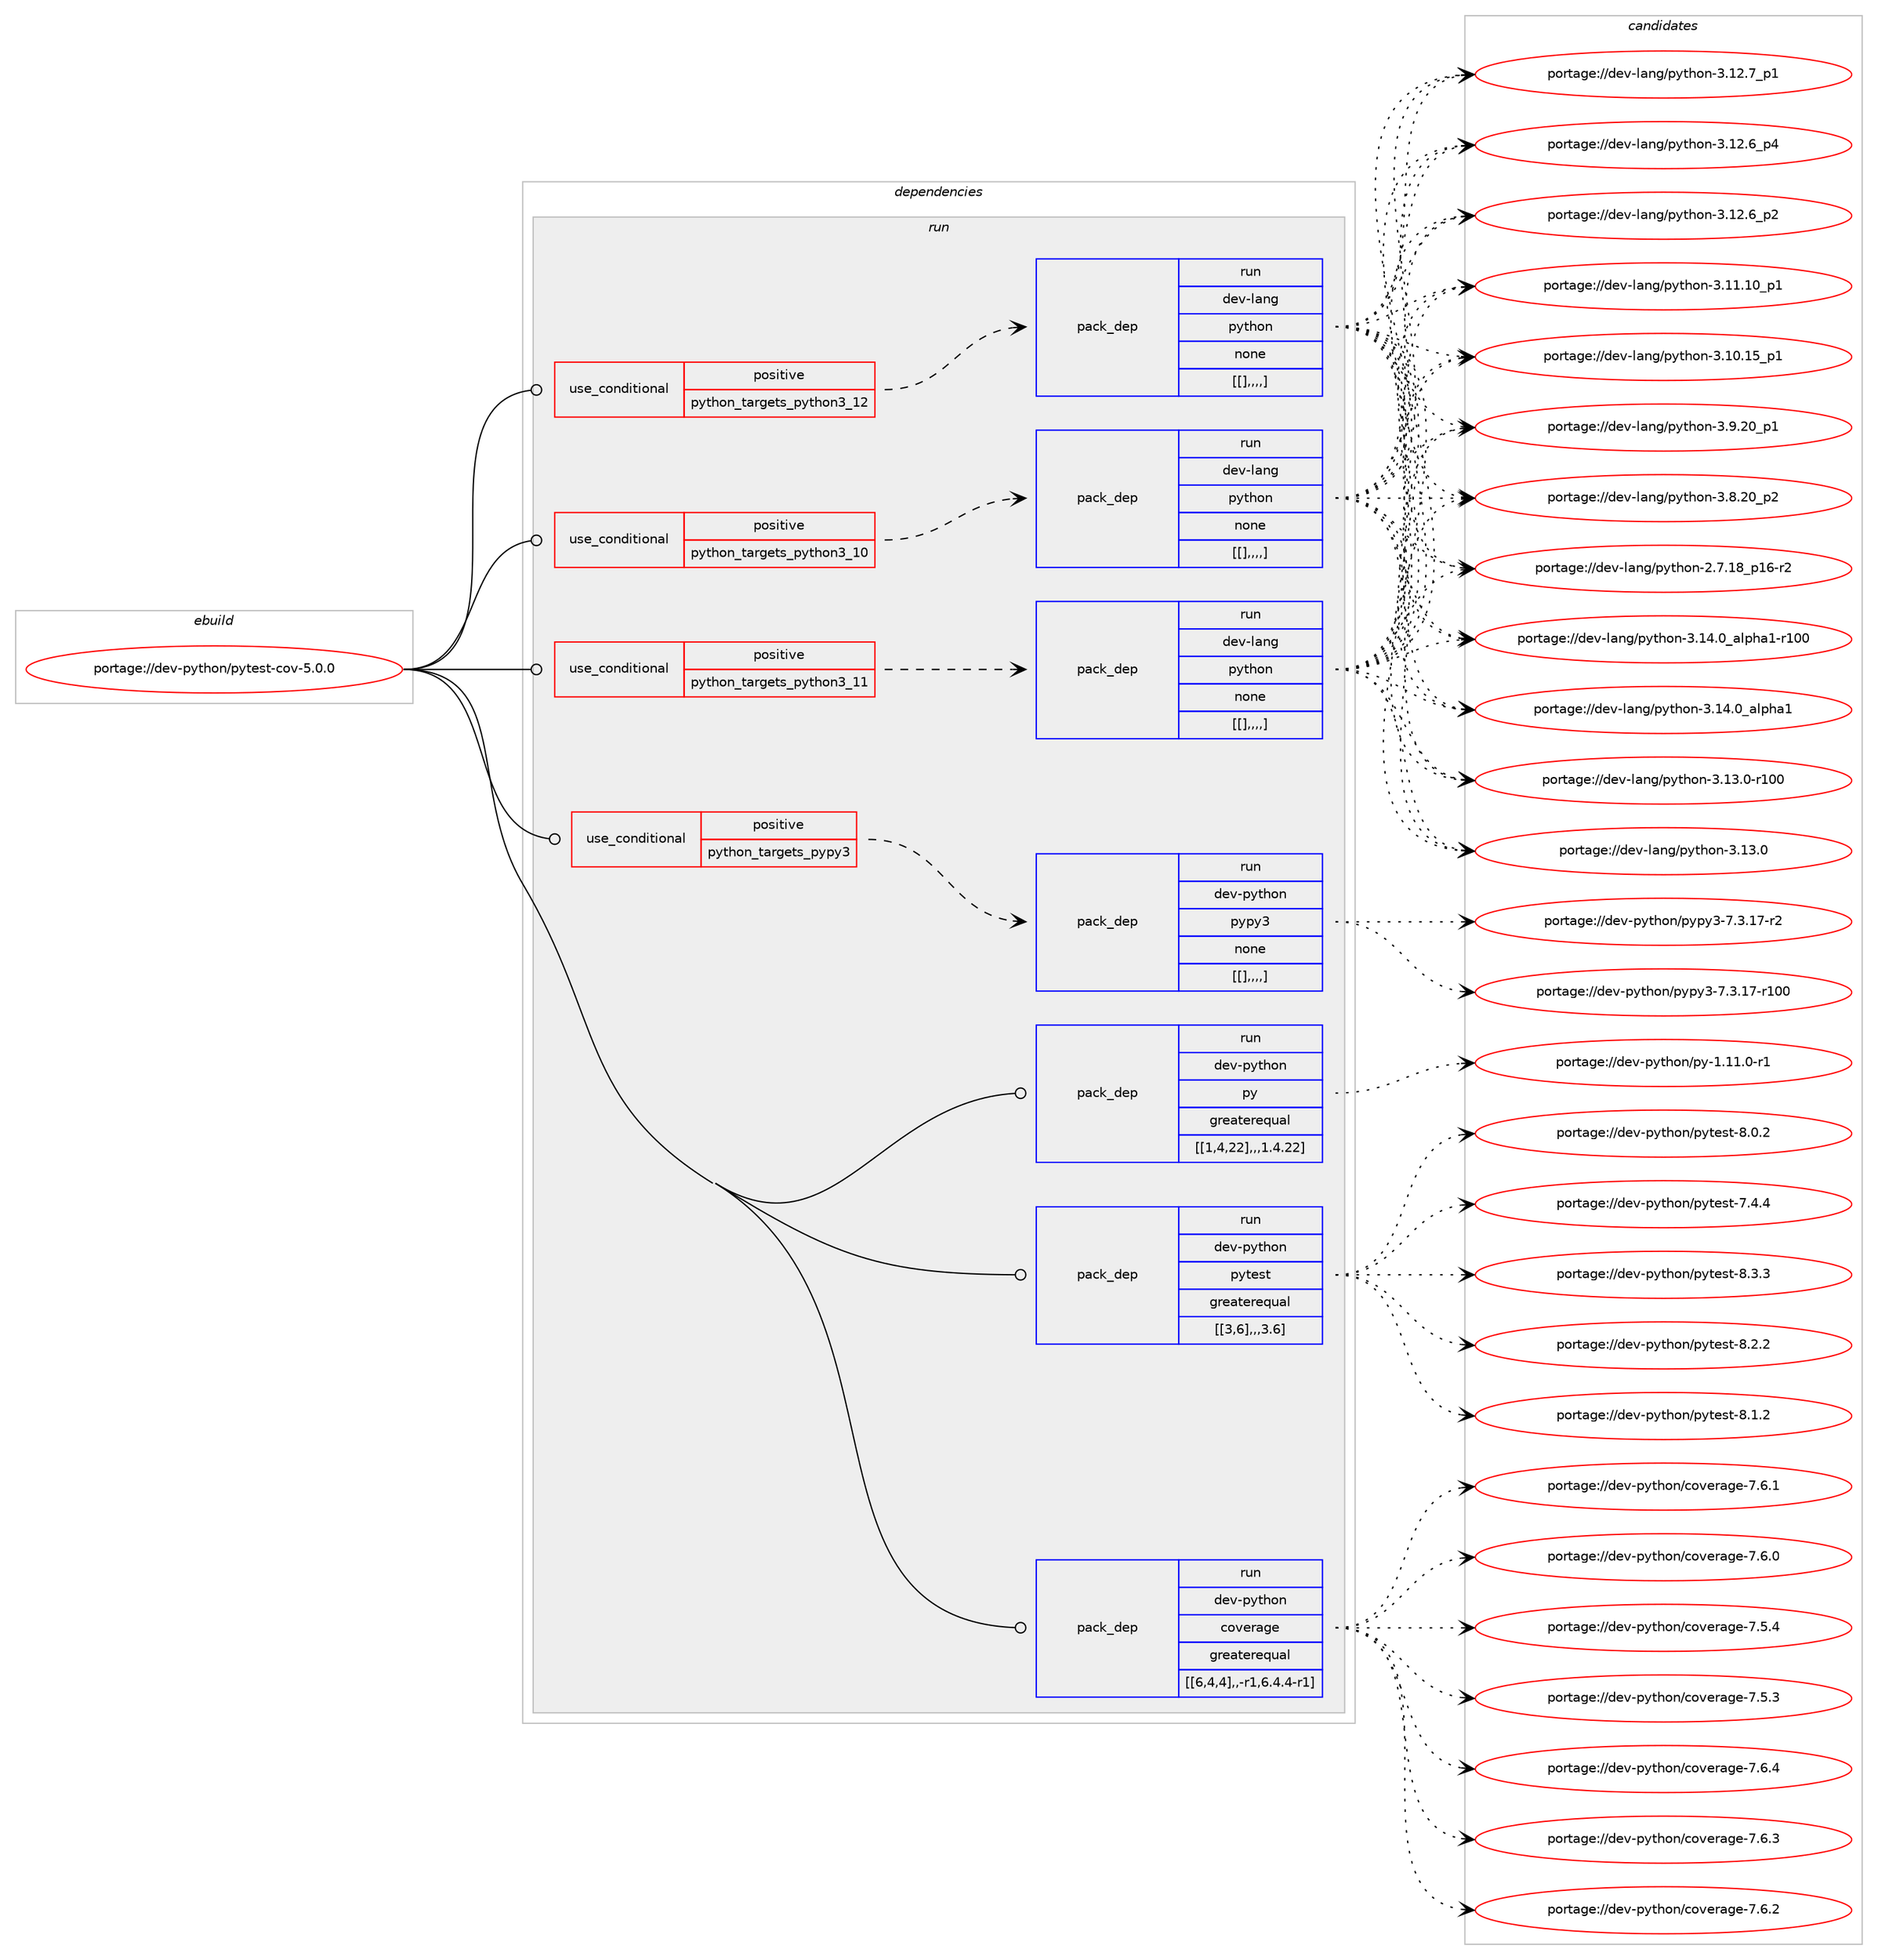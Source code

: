 digraph prolog {

# *************
# Graph options
# *************

newrank=true;
concentrate=true;
compound=true;
graph [rankdir=LR,fontname=Helvetica,fontsize=10,ranksep=1.5];#, ranksep=2.5, nodesep=0.2];
edge  [arrowhead=vee];
node  [fontname=Helvetica,fontsize=10];

# **********
# The ebuild
# **********

subgraph cluster_leftcol {
color=gray;
label=<<i>ebuild</i>>;
id [label="portage://dev-python/pytest-cov-5.0.0", color=red, width=4, href="../dev-python/pytest-cov-5.0.0.svg"];
}

# ****************
# The dependencies
# ****************

subgraph cluster_midcol {
color=gray;
label=<<i>dependencies</i>>;
subgraph cluster_compile {
fillcolor="#eeeeee";
style=filled;
label=<<i>compile</i>>;
}
subgraph cluster_compileandrun {
fillcolor="#eeeeee";
style=filled;
label=<<i>compile and run</i>>;
}
subgraph cluster_run {
fillcolor="#eeeeee";
style=filled;
label=<<i>run</i>>;
subgraph cond40408 {
dependency165296 [label=<<TABLE BORDER="0" CELLBORDER="1" CELLSPACING="0" CELLPADDING="4"><TR><TD ROWSPAN="3" CELLPADDING="10">use_conditional</TD></TR><TR><TD>positive</TD></TR><TR><TD>python_targets_pypy3</TD></TR></TABLE>>, shape=none, color=red];
subgraph pack123564 {
dependency165298 [label=<<TABLE BORDER="0" CELLBORDER="1" CELLSPACING="0" CELLPADDING="4" WIDTH="220"><TR><TD ROWSPAN="6" CELLPADDING="30">pack_dep</TD></TR><TR><TD WIDTH="110">run</TD></TR><TR><TD>dev-python</TD></TR><TR><TD>pypy3</TD></TR><TR><TD>none</TD></TR><TR><TD>[[],,,,]</TD></TR></TABLE>>, shape=none, color=blue];
}
dependency165296:e -> dependency165298:w [weight=20,style="dashed",arrowhead="vee"];
}
id:e -> dependency165296:w [weight=20,style="solid",arrowhead="odot"];
subgraph cond40411 {
dependency165352 [label=<<TABLE BORDER="0" CELLBORDER="1" CELLSPACING="0" CELLPADDING="4"><TR><TD ROWSPAN="3" CELLPADDING="10">use_conditional</TD></TR><TR><TD>positive</TD></TR><TR><TD>python_targets_python3_10</TD></TR></TABLE>>, shape=none, color=red];
subgraph pack123593 {
dependency165369 [label=<<TABLE BORDER="0" CELLBORDER="1" CELLSPACING="0" CELLPADDING="4" WIDTH="220"><TR><TD ROWSPAN="6" CELLPADDING="30">pack_dep</TD></TR><TR><TD WIDTH="110">run</TD></TR><TR><TD>dev-lang</TD></TR><TR><TD>python</TD></TR><TR><TD>none</TD></TR><TR><TD>[[],,,,]</TD></TR></TABLE>>, shape=none, color=blue];
}
dependency165352:e -> dependency165369:w [weight=20,style="dashed",arrowhead="vee"];
}
id:e -> dependency165352:w [weight=20,style="solid",arrowhead="odot"];
subgraph cond40437 {
dependency165385 [label=<<TABLE BORDER="0" CELLBORDER="1" CELLSPACING="0" CELLPADDING="4"><TR><TD ROWSPAN="3" CELLPADDING="10">use_conditional</TD></TR><TR><TD>positive</TD></TR><TR><TD>python_targets_python3_11</TD></TR></TABLE>>, shape=none, color=red];
subgraph pack123614 {
dependency165405 [label=<<TABLE BORDER="0" CELLBORDER="1" CELLSPACING="0" CELLPADDING="4" WIDTH="220"><TR><TD ROWSPAN="6" CELLPADDING="30">pack_dep</TD></TR><TR><TD WIDTH="110">run</TD></TR><TR><TD>dev-lang</TD></TR><TR><TD>python</TD></TR><TR><TD>none</TD></TR><TR><TD>[[],,,,]</TD></TR></TABLE>>, shape=none, color=blue];
}
dependency165385:e -> dependency165405:w [weight=20,style="dashed",arrowhead="vee"];
}
id:e -> dependency165385:w [weight=20,style="solid",arrowhead="odot"];
subgraph cond40461 {
dependency165425 [label=<<TABLE BORDER="0" CELLBORDER="1" CELLSPACING="0" CELLPADDING="4"><TR><TD ROWSPAN="3" CELLPADDING="10">use_conditional</TD></TR><TR><TD>positive</TD></TR><TR><TD>python_targets_python3_12</TD></TR></TABLE>>, shape=none, color=red];
subgraph pack123647 {
dependency165473 [label=<<TABLE BORDER="0" CELLBORDER="1" CELLSPACING="0" CELLPADDING="4" WIDTH="220"><TR><TD ROWSPAN="6" CELLPADDING="30">pack_dep</TD></TR><TR><TD WIDTH="110">run</TD></TR><TR><TD>dev-lang</TD></TR><TR><TD>python</TD></TR><TR><TD>none</TD></TR><TR><TD>[[],,,,]</TD></TR></TABLE>>, shape=none, color=blue];
}
dependency165425:e -> dependency165473:w [weight=20,style="dashed",arrowhead="vee"];
}
id:e -> dependency165425:w [weight=20,style="solid",arrowhead="odot"];
subgraph pack123688 {
dependency165553 [label=<<TABLE BORDER="0" CELLBORDER="1" CELLSPACING="0" CELLPADDING="4" WIDTH="220"><TR><TD ROWSPAN="6" CELLPADDING="30">pack_dep</TD></TR><TR><TD WIDTH="110">run</TD></TR><TR><TD>dev-python</TD></TR><TR><TD>coverage</TD></TR><TR><TD>greaterequal</TD></TR><TR><TD>[[6,4,4],,-r1,6.4.4-r1]</TD></TR></TABLE>>, shape=none, color=blue];
}
id:e -> dependency165553:w [weight=20,style="solid",arrowhead="odot"];
subgraph pack123716 {
dependency165579 [label=<<TABLE BORDER="0" CELLBORDER="1" CELLSPACING="0" CELLPADDING="4" WIDTH="220"><TR><TD ROWSPAN="6" CELLPADDING="30">pack_dep</TD></TR><TR><TD WIDTH="110">run</TD></TR><TR><TD>dev-python</TD></TR><TR><TD>py</TD></TR><TR><TD>greaterequal</TD></TR><TR><TD>[[1,4,22],,,1.4.22]</TD></TR></TABLE>>, shape=none, color=blue];
}
id:e -> dependency165579:w [weight=20,style="solid",arrowhead="odot"];
subgraph pack123728 {
dependency165586 [label=<<TABLE BORDER="0" CELLBORDER="1" CELLSPACING="0" CELLPADDING="4" WIDTH="220"><TR><TD ROWSPAN="6" CELLPADDING="30">pack_dep</TD></TR><TR><TD WIDTH="110">run</TD></TR><TR><TD>dev-python</TD></TR><TR><TD>pytest</TD></TR><TR><TD>greaterequal</TD></TR><TR><TD>[[3,6],,,3.6]</TD></TR></TABLE>>, shape=none, color=blue];
}
id:e -> dependency165586:w [weight=20,style="solid",arrowhead="odot"];
}
}

# **************
# The candidates
# **************

subgraph cluster_choices {
rank=same;
color=gray;
label=<<i>candidates</i>>;

subgraph choice123452 {
color=black;
nodesep=1;
choice100101118451121211161041111104711212111212151455546514649554511450 [label="portage://dev-python/pypy3-7.3.17-r2", color=red, width=4,href="../dev-python/pypy3-7.3.17-r2.svg"];
choice1001011184511212111610411111047112121112121514555465146495545114494848 [label="portage://dev-python/pypy3-7.3.17-r100", color=red, width=4,href="../dev-python/pypy3-7.3.17-r100.svg"];
dependency165298:e -> choice100101118451121211161041111104711212111212151455546514649554511450:w [style=dotted,weight="100"];
dependency165298:e -> choice1001011184511212111610411111047112121112121514555465146495545114494848:w [style=dotted,weight="100"];
}
subgraph choice123492 {
color=black;
nodesep=1;
choice100101118451089711010347112121116104111110455146495246489597108112104974945114494848 [label="portage://dev-lang/python-3.14.0_alpha1-r100", color=red, width=4,href="../dev-lang/python-3.14.0_alpha1-r100.svg"];
choice1001011184510897110103471121211161041111104551464952464895971081121049749 [label="portage://dev-lang/python-3.14.0_alpha1", color=red, width=4,href="../dev-lang/python-3.14.0_alpha1.svg"];
choice1001011184510897110103471121211161041111104551464951464845114494848 [label="portage://dev-lang/python-3.13.0-r100", color=red, width=4,href="../dev-lang/python-3.13.0-r100.svg"];
choice10010111845108971101034711212111610411111045514649514648 [label="portage://dev-lang/python-3.13.0", color=red, width=4,href="../dev-lang/python-3.13.0.svg"];
choice100101118451089711010347112121116104111110455146495046559511249 [label="portage://dev-lang/python-3.12.7_p1", color=red, width=4,href="../dev-lang/python-3.12.7_p1.svg"];
choice100101118451089711010347112121116104111110455146495046549511252 [label="portage://dev-lang/python-3.12.6_p4", color=red, width=4,href="../dev-lang/python-3.12.6_p4.svg"];
choice100101118451089711010347112121116104111110455146495046549511250 [label="portage://dev-lang/python-3.12.6_p2", color=red, width=4,href="../dev-lang/python-3.12.6_p2.svg"];
choice10010111845108971101034711212111610411111045514649494649489511249 [label="portage://dev-lang/python-3.11.10_p1", color=red, width=4,href="../dev-lang/python-3.11.10_p1.svg"];
choice10010111845108971101034711212111610411111045514649484649539511249 [label="portage://dev-lang/python-3.10.15_p1", color=red, width=4,href="../dev-lang/python-3.10.15_p1.svg"];
choice100101118451089711010347112121116104111110455146574650489511249 [label="portage://dev-lang/python-3.9.20_p1", color=red, width=4,href="../dev-lang/python-3.9.20_p1.svg"];
choice100101118451089711010347112121116104111110455146564650489511250 [label="portage://dev-lang/python-3.8.20_p2", color=red, width=4,href="../dev-lang/python-3.8.20_p2.svg"];
choice100101118451089711010347112121116104111110455046554649569511249544511450 [label="portage://dev-lang/python-2.7.18_p16-r2", color=red, width=4,href="../dev-lang/python-2.7.18_p16-r2.svg"];
dependency165369:e -> choice100101118451089711010347112121116104111110455146495246489597108112104974945114494848:w [style=dotted,weight="100"];
dependency165369:e -> choice1001011184510897110103471121211161041111104551464952464895971081121049749:w [style=dotted,weight="100"];
dependency165369:e -> choice1001011184510897110103471121211161041111104551464951464845114494848:w [style=dotted,weight="100"];
dependency165369:e -> choice10010111845108971101034711212111610411111045514649514648:w [style=dotted,weight="100"];
dependency165369:e -> choice100101118451089711010347112121116104111110455146495046559511249:w [style=dotted,weight="100"];
dependency165369:e -> choice100101118451089711010347112121116104111110455146495046549511252:w [style=dotted,weight="100"];
dependency165369:e -> choice100101118451089711010347112121116104111110455146495046549511250:w [style=dotted,weight="100"];
dependency165369:e -> choice10010111845108971101034711212111610411111045514649494649489511249:w [style=dotted,weight="100"];
dependency165369:e -> choice10010111845108971101034711212111610411111045514649484649539511249:w [style=dotted,weight="100"];
dependency165369:e -> choice100101118451089711010347112121116104111110455146574650489511249:w [style=dotted,weight="100"];
dependency165369:e -> choice100101118451089711010347112121116104111110455146564650489511250:w [style=dotted,weight="100"];
dependency165369:e -> choice100101118451089711010347112121116104111110455046554649569511249544511450:w [style=dotted,weight="100"];
}
subgraph choice123497 {
color=black;
nodesep=1;
choice100101118451089711010347112121116104111110455146495246489597108112104974945114494848 [label="portage://dev-lang/python-3.14.0_alpha1-r100", color=red, width=4,href="../dev-lang/python-3.14.0_alpha1-r100.svg"];
choice1001011184510897110103471121211161041111104551464952464895971081121049749 [label="portage://dev-lang/python-3.14.0_alpha1", color=red, width=4,href="../dev-lang/python-3.14.0_alpha1.svg"];
choice1001011184510897110103471121211161041111104551464951464845114494848 [label="portage://dev-lang/python-3.13.0-r100", color=red, width=4,href="../dev-lang/python-3.13.0-r100.svg"];
choice10010111845108971101034711212111610411111045514649514648 [label="portage://dev-lang/python-3.13.0", color=red, width=4,href="../dev-lang/python-3.13.0.svg"];
choice100101118451089711010347112121116104111110455146495046559511249 [label="portage://dev-lang/python-3.12.7_p1", color=red, width=4,href="../dev-lang/python-3.12.7_p1.svg"];
choice100101118451089711010347112121116104111110455146495046549511252 [label="portage://dev-lang/python-3.12.6_p4", color=red, width=4,href="../dev-lang/python-3.12.6_p4.svg"];
choice100101118451089711010347112121116104111110455146495046549511250 [label="portage://dev-lang/python-3.12.6_p2", color=red, width=4,href="../dev-lang/python-3.12.6_p2.svg"];
choice10010111845108971101034711212111610411111045514649494649489511249 [label="portage://dev-lang/python-3.11.10_p1", color=red, width=4,href="../dev-lang/python-3.11.10_p1.svg"];
choice10010111845108971101034711212111610411111045514649484649539511249 [label="portage://dev-lang/python-3.10.15_p1", color=red, width=4,href="../dev-lang/python-3.10.15_p1.svg"];
choice100101118451089711010347112121116104111110455146574650489511249 [label="portage://dev-lang/python-3.9.20_p1", color=red, width=4,href="../dev-lang/python-3.9.20_p1.svg"];
choice100101118451089711010347112121116104111110455146564650489511250 [label="portage://dev-lang/python-3.8.20_p2", color=red, width=4,href="../dev-lang/python-3.8.20_p2.svg"];
choice100101118451089711010347112121116104111110455046554649569511249544511450 [label="portage://dev-lang/python-2.7.18_p16-r2", color=red, width=4,href="../dev-lang/python-2.7.18_p16-r2.svg"];
dependency165405:e -> choice100101118451089711010347112121116104111110455146495246489597108112104974945114494848:w [style=dotted,weight="100"];
dependency165405:e -> choice1001011184510897110103471121211161041111104551464952464895971081121049749:w [style=dotted,weight="100"];
dependency165405:e -> choice1001011184510897110103471121211161041111104551464951464845114494848:w [style=dotted,weight="100"];
dependency165405:e -> choice10010111845108971101034711212111610411111045514649514648:w [style=dotted,weight="100"];
dependency165405:e -> choice100101118451089711010347112121116104111110455146495046559511249:w [style=dotted,weight="100"];
dependency165405:e -> choice100101118451089711010347112121116104111110455146495046549511252:w [style=dotted,weight="100"];
dependency165405:e -> choice100101118451089711010347112121116104111110455146495046549511250:w [style=dotted,weight="100"];
dependency165405:e -> choice10010111845108971101034711212111610411111045514649494649489511249:w [style=dotted,weight="100"];
dependency165405:e -> choice10010111845108971101034711212111610411111045514649484649539511249:w [style=dotted,weight="100"];
dependency165405:e -> choice100101118451089711010347112121116104111110455146574650489511249:w [style=dotted,weight="100"];
dependency165405:e -> choice100101118451089711010347112121116104111110455146564650489511250:w [style=dotted,weight="100"];
dependency165405:e -> choice100101118451089711010347112121116104111110455046554649569511249544511450:w [style=dotted,weight="100"];
}
subgraph choice123507 {
color=black;
nodesep=1;
choice100101118451089711010347112121116104111110455146495246489597108112104974945114494848 [label="portage://dev-lang/python-3.14.0_alpha1-r100", color=red, width=4,href="../dev-lang/python-3.14.0_alpha1-r100.svg"];
choice1001011184510897110103471121211161041111104551464952464895971081121049749 [label="portage://dev-lang/python-3.14.0_alpha1", color=red, width=4,href="../dev-lang/python-3.14.0_alpha1.svg"];
choice1001011184510897110103471121211161041111104551464951464845114494848 [label="portage://dev-lang/python-3.13.0-r100", color=red, width=4,href="../dev-lang/python-3.13.0-r100.svg"];
choice10010111845108971101034711212111610411111045514649514648 [label="portage://dev-lang/python-3.13.0", color=red, width=4,href="../dev-lang/python-3.13.0.svg"];
choice100101118451089711010347112121116104111110455146495046559511249 [label="portage://dev-lang/python-3.12.7_p1", color=red, width=4,href="../dev-lang/python-3.12.7_p1.svg"];
choice100101118451089711010347112121116104111110455146495046549511252 [label="portage://dev-lang/python-3.12.6_p4", color=red, width=4,href="../dev-lang/python-3.12.6_p4.svg"];
choice100101118451089711010347112121116104111110455146495046549511250 [label="portage://dev-lang/python-3.12.6_p2", color=red, width=4,href="../dev-lang/python-3.12.6_p2.svg"];
choice10010111845108971101034711212111610411111045514649494649489511249 [label="portage://dev-lang/python-3.11.10_p1", color=red, width=4,href="../dev-lang/python-3.11.10_p1.svg"];
choice10010111845108971101034711212111610411111045514649484649539511249 [label="portage://dev-lang/python-3.10.15_p1", color=red, width=4,href="../dev-lang/python-3.10.15_p1.svg"];
choice100101118451089711010347112121116104111110455146574650489511249 [label="portage://dev-lang/python-3.9.20_p1", color=red, width=4,href="../dev-lang/python-3.9.20_p1.svg"];
choice100101118451089711010347112121116104111110455146564650489511250 [label="portage://dev-lang/python-3.8.20_p2", color=red, width=4,href="../dev-lang/python-3.8.20_p2.svg"];
choice100101118451089711010347112121116104111110455046554649569511249544511450 [label="portage://dev-lang/python-2.7.18_p16-r2", color=red, width=4,href="../dev-lang/python-2.7.18_p16-r2.svg"];
dependency165473:e -> choice100101118451089711010347112121116104111110455146495246489597108112104974945114494848:w [style=dotted,weight="100"];
dependency165473:e -> choice1001011184510897110103471121211161041111104551464952464895971081121049749:w [style=dotted,weight="100"];
dependency165473:e -> choice1001011184510897110103471121211161041111104551464951464845114494848:w [style=dotted,weight="100"];
dependency165473:e -> choice10010111845108971101034711212111610411111045514649514648:w [style=dotted,weight="100"];
dependency165473:e -> choice100101118451089711010347112121116104111110455146495046559511249:w [style=dotted,weight="100"];
dependency165473:e -> choice100101118451089711010347112121116104111110455146495046549511252:w [style=dotted,weight="100"];
dependency165473:e -> choice100101118451089711010347112121116104111110455146495046549511250:w [style=dotted,weight="100"];
dependency165473:e -> choice10010111845108971101034711212111610411111045514649494649489511249:w [style=dotted,weight="100"];
dependency165473:e -> choice10010111845108971101034711212111610411111045514649484649539511249:w [style=dotted,weight="100"];
dependency165473:e -> choice100101118451089711010347112121116104111110455146574650489511249:w [style=dotted,weight="100"];
dependency165473:e -> choice100101118451089711010347112121116104111110455146564650489511250:w [style=dotted,weight="100"];
dependency165473:e -> choice100101118451089711010347112121116104111110455046554649569511249544511450:w [style=dotted,weight="100"];
}
subgraph choice123514 {
color=black;
nodesep=1;
choice10010111845112121116104111110479911111810111497103101455546544652 [label="portage://dev-python/coverage-7.6.4", color=red, width=4,href="../dev-python/coverage-7.6.4.svg"];
choice10010111845112121116104111110479911111810111497103101455546544651 [label="portage://dev-python/coverage-7.6.3", color=red, width=4,href="../dev-python/coverage-7.6.3.svg"];
choice10010111845112121116104111110479911111810111497103101455546544650 [label="portage://dev-python/coverage-7.6.2", color=red, width=4,href="../dev-python/coverage-7.6.2.svg"];
choice10010111845112121116104111110479911111810111497103101455546544649 [label="portage://dev-python/coverage-7.6.1", color=red, width=4,href="../dev-python/coverage-7.6.1.svg"];
choice10010111845112121116104111110479911111810111497103101455546544648 [label="portage://dev-python/coverage-7.6.0", color=red, width=4,href="../dev-python/coverage-7.6.0.svg"];
choice10010111845112121116104111110479911111810111497103101455546534652 [label="portage://dev-python/coverage-7.5.4", color=red, width=4,href="../dev-python/coverage-7.5.4.svg"];
choice10010111845112121116104111110479911111810111497103101455546534651 [label="portage://dev-python/coverage-7.5.3", color=red, width=4,href="../dev-python/coverage-7.5.3.svg"];
dependency165553:e -> choice10010111845112121116104111110479911111810111497103101455546544652:w [style=dotted,weight="100"];
dependency165553:e -> choice10010111845112121116104111110479911111810111497103101455546544651:w [style=dotted,weight="100"];
dependency165553:e -> choice10010111845112121116104111110479911111810111497103101455546544650:w [style=dotted,weight="100"];
dependency165553:e -> choice10010111845112121116104111110479911111810111497103101455546544649:w [style=dotted,weight="100"];
dependency165553:e -> choice10010111845112121116104111110479911111810111497103101455546544648:w [style=dotted,weight="100"];
dependency165553:e -> choice10010111845112121116104111110479911111810111497103101455546534652:w [style=dotted,weight="100"];
dependency165553:e -> choice10010111845112121116104111110479911111810111497103101455546534651:w [style=dotted,weight="100"];
}
subgraph choice123520 {
color=black;
nodesep=1;
choice1001011184511212111610411111047112121454946494946484511449 [label="portage://dev-python/py-1.11.0-r1", color=red, width=4,href="../dev-python/py-1.11.0-r1.svg"];
dependency165579:e -> choice1001011184511212111610411111047112121454946494946484511449:w [style=dotted,weight="100"];
}
subgraph choice123528 {
color=black;
nodesep=1;
choice1001011184511212111610411111047112121116101115116455646514651 [label="portage://dev-python/pytest-8.3.3", color=red, width=4,href="../dev-python/pytest-8.3.3.svg"];
choice1001011184511212111610411111047112121116101115116455646504650 [label="portage://dev-python/pytest-8.2.2", color=red, width=4,href="../dev-python/pytest-8.2.2.svg"];
choice1001011184511212111610411111047112121116101115116455646494650 [label="portage://dev-python/pytest-8.1.2", color=red, width=4,href="../dev-python/pytest-8.1.2.svg"];
choice1001011184511212111610411111047112121116101115116455646484650 [label="portage://dev-python/pytest-8.0.2", color=red, width=4,href="../dev-python/pytest-8.0.2.svg"];
choice1001011184511212111610411111047112121116101115116455546524652 [label="portage://dev-python/pytest-7.4.4", color=red, width=4,href="../dev-python/pytest-7.4.4.svg"];
dependency165586:e -> choice1001011184511212111610411111047112121116101115116455646514651:w [style=dotted,weight="100"];
dependency165586:e -> choice1001011184511212111610411111047112121116101115116455646504650:w [style=dotted,weight="100"];
dependency165586:e -> choice1001011184511212111610411111047112121116101115116455646494650:w [style=dotted,weight="100"];
dependency165586:e -> choice1001011184511212111610411111047112121116101115116455646484650:w [style=dotted,weight="100"];
dependency165586:e -> choice1001011184511212111610411111047112121116101115116455546524652:w [style=dotted,weight="100"];
}
}

}
